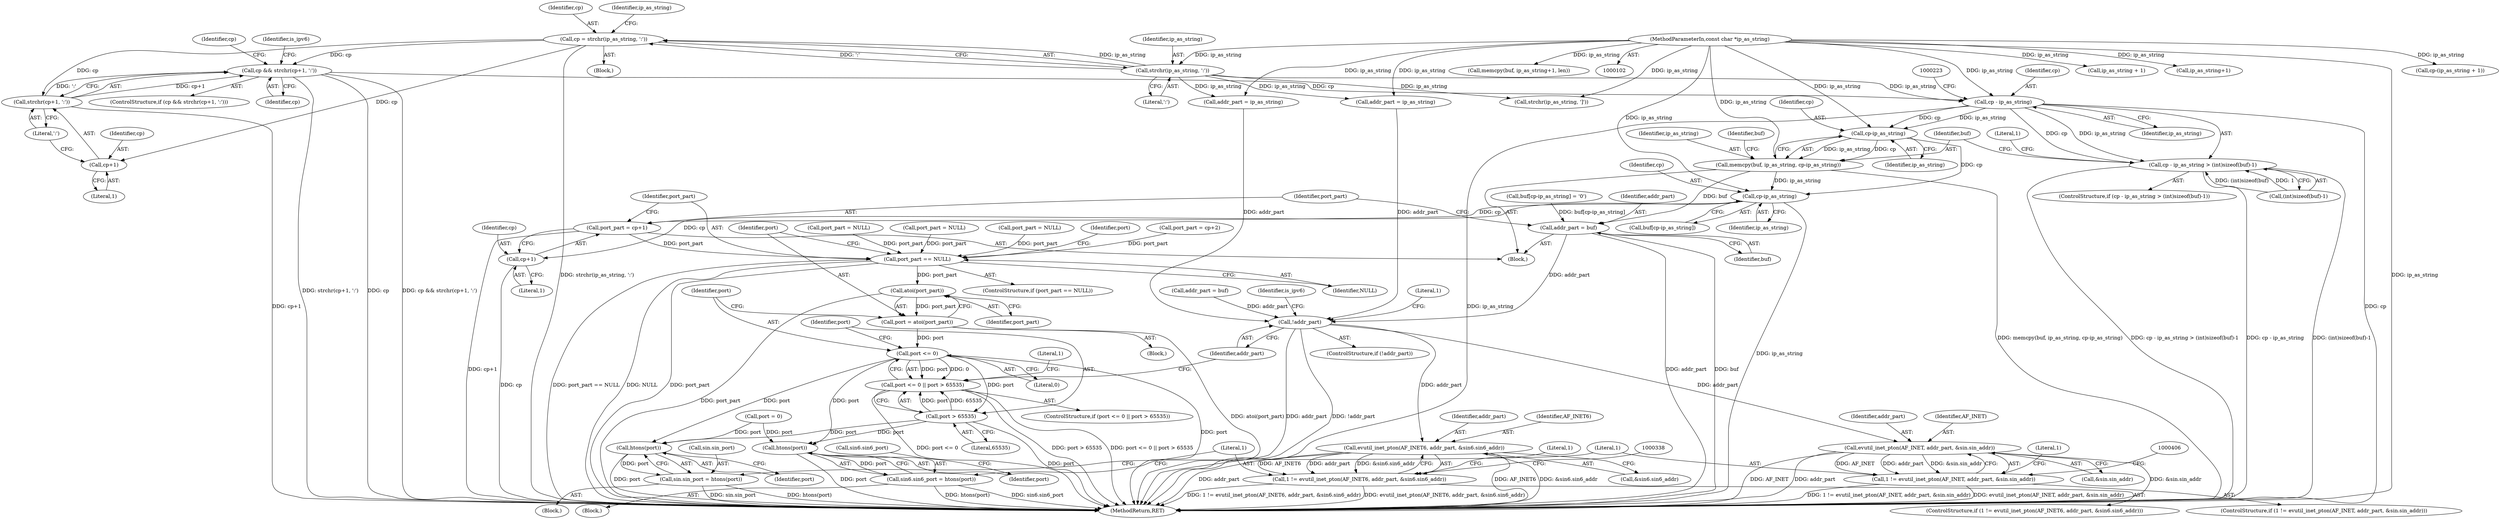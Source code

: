digraph "0_libevent_329acc18a0768c21ba22522f01a5c7f46cacc4d5@API" {
"1000113" [label="(Call,cp = strchr(ip_as_string, ':'))"];
"1000115" [label="(Call,strchr(ip_as_string, ':'))"];
"1000103" [label="(MethodParameterIn,const char *ip_as_string)"];
"1000192" [label="(Call,cp && strchr(cp+1, ':'))"];
"1000218" [label="(Call,cp - ip_as_string)"];
"1000217" [label="(Call,cp - ip_as_string > (int)sizeof(buf)-1)"];
"1000234" [label="(Call,cp-ip_as_string)"];
"1000231" [label="(Call,memcpy(buf, ip_as_string, cp-ip_as_string))"];
"1000240" [label="(Call,cp-ip_as_string)"];
"1000247" [label="(Call,port_part = cp+1)"];
"1000264" [label="(Call,port_part == NULL)"];
"1000275" [label="(Call,atoi(port_part))"];
"1000273" [label="(Call,port = atoi(port_part))"];
"1000279" [label="(Call,port <= 0)"];
"1000278" [label="(Call,port <= 0 || port > 65535)"];
"1000282" [label="(Call,port > 65535)"];
"1000320" [label="(Call,htons(port))"];
"1000316" [label="(Call,sin6.sin6_port = htons(port))"];
"1000388" [label="(Call,htons(port))"];
"1000384" [label="(Call,sin.sin_port = htons(port))"];
"1000249" [label="(Call,cp+1)"];
"1000244" [label="(Call,addr_part = buf)"];
"1000290" [label="(Call,!addr_part)"];
"1000325" [label="(Call,evutil_inet_pton(AF_INET6, addr_part, &sin6.sin6_addr))"];
"1000323" [label="(Call,1 != evutil_inet_pton(AF_INET6, addr_part, &sin6.sin6_addr))"];
"1000393" [label="(Call,evutil_inet_pton(AF_INET, addr_part, &sin.sin_addr))"];
"1000391" [label="(Call,1 != evutil_inet_pton(AF_INET, addr_part, &sin.sin_addr))"];
"1000194" [label="(Call,strchr(cp+1, ':'))"];
"1000195" [label="(Call,cp+1)"];
"1000142" [label="(Call,ip_as_string + 1)"];
"1000195" [label="(Call,cp+1)"];
"1000217" [label="(Call,cp - ip_as_string > (int)sizeof(buf)-1)"];
"1000316" [label="(Call,sin6.sin6_port = htons(port))"];
"1000169" [label="(Call,addr_part = buf)"];
"1000294" [label="(Literal,1)"];
"1000320" [label="(Call,htons(port))"];
"1000328" [label="(Call,&sin6.sin6_addr)"];
"1000395" [label="(Identifier,addr_part)"];
"1000218" [label="(Call,cp - ip_as_string)"];
"1000317" [label="(Call,sin6.sin6_port)"];
"1000284" [label="(Literal,65535)"];
"1000240" [label="(Call,cp-ip_as_string)"];
"1000219" [label="(Identifier,cp)"];
"1000334" [label="(Literal,1)"];
"1000276" [label="(Identifier,port_part)"];
"1000281" [label="(Literal,0)"];
"1000272" [label="(Block,)"];
"1000248" [label="(Identifier,port_part)"];
"1000290" [label="(Call,!addr_part)"];
"1000392" [label="(Literal,1)"];
"1000291" [label="(Identifier,addr_part)"];
"1000384" [label="(Call,sin.sin_port = htons(port))"];
"1000385" [label="(Call,sin.sin_port)"];
"1000114" [label="(Identifier,cp)"];
"1000273" [label="(Call,port = atoi(port_part))"];
"1000191" [label="(ControlStructure,if (cp && strchr(cp+1, ':')))"];
"1000103" [label="(MethodParameterIn,const char *ip_as_string)"];
"1000251" [label="(Literal,1)"];
"1000254" [label="(Call,addr_part = ip_as_string)"];
"1000193" [label="(Identifier,cp)"];
"1000321" [label="(Identifier,port)"];
"1000203" [label="(Call,addr_part = ip_as_string)"];
"1000390" [label="(ControlStructure,if (1 != evutil_inet_pton(AF_INET, addr_part, &sin.sin_addr)))"];
"1000236" [label="(Identifier,ip_as_string)"];
"1000296" [label="(Identifier,is_ipv6)"];
"1000211" [label="(Identifier,cp)"];
"1000113" [label="(Call,cp = strchr(ip_as_string, ':'))"];
"1000432" [label="(MethodReturn,RET)"];
"1000323" [label="(Call,1 != evutil_inet_pton(AF_INET6, addr_part, &sin6.sin6_addr))"];
"1000288" [label="(Literal,1)"];
"1000250" [label="(Identifier,cp)"];
"1000160" [label="(Call,ip_as_string+1)"];
"1000326" [label="(Identifier,AF_INET6)"];
"1000232" [label="(Identifier,buf)"];
"1000238" [label="(Call,buf[cp-ip_as_string])"];
"1000221" [label="(Call,(int)sizeof(buf)-1)"];
"1000121" [label="(Identifier,ip_as_string)"];
"1000393" [label="(Call,evutil_inet_pton(AF_INET, addr_part, &sin.sin_addr))"];
"1000194" [label="(Call,strchr(cp+1, ':'))"];
"1000129" [label="(Call,strchr(ip_as_string, ']'))"];
"1000197" [label="(Literal,1)"];
"1000268" [label="(Call,port = 0)"];
"1000274" [label="(Identifier,port)"];
"1000280" [label="(Identifier,port)"];
"1000234" [label="(Call,cp-ip_as_string)"];
"1000249" [label="(Call,cp+1)"];
"1000402" [label="(Literal,1)"];
"1000325" [label="(Call,evutil_inet_pton(AF_INET6, addr_part, &sin6.sin6_addr))"];
"1000327" [label="(Identifier,addr_part)"];
"1000322" [label="(ControlStructure,if (1 != evutil_inet_pton(AF_INET6, addr_part, &sin6.sin6_addr)))"];
"1000233" [label="(Identifier,ip_as_string)"];
"1000206" [label="(Call,port_part = NULL)"];
"1000237" [label="(Call,buf[cp-ip_as_string] = '\0')"];
"1000277" [label="(ControlStructure,if (port <= 0 || port > 65535))"];
"1000389" [label="(Identifier,port)"];
"1000192" [label="(Call,cp && strchr(cp+1, ':'))"];
"1000140" [label="(Call,cp-(ip_as_string + 1))"];
"1000241" [label="(Identifier,cp)"];
"1000257" [label="(Call,port_part = NULL)"];
"1000265" [label="(Identifier,port_part)"];
"1000235" [label="(Identifier,cp)"];
"1000244" [label="(Call,addr_part = buf)"];
"1000116" [label="(Identifier,ip_as_string)"];
"1000115" [label="(Call,strchr(ip_as_string, ':'))"];
"1000231" [label="(Call,memcpy(buf, ip_as_string, cp-ip_as_string))"];
"1000198" [label="(Literal,':')"];
"1000230" [label="(Literal,1)"];
"1000158" [label="(Call,memcpy(buf, ip_as_string+1, len))"];
"1000297" [label="(Block,)"];
"1000391" [label="(Call,1 != evutil_inet_pton(AF_INET, addr_part, &sin.sin_addr))"];
"1000279" [label="(Call,port <= 0)"];
"1000282" [label="(Call,port > 65535)"];
"1000201" [label="(Identifier,is_ipv6)"];
"1000220" [label="(Identifier,ip_as_string)"];
"1000269" [label="(Identifier,port)"];
"1000246" [label="(Identifier,buf)"];
"1000245" [label="(Identifier,addr_part)"];
"1000117" [label="(Literal,':')"];
"1000275" [label="(Call,atoi(port_part))"];
"1000278" [label="(Call,port <= 0 || port > 65535)"];
"1000365" [label="(Block,)"];
"1000196" [label="(Identifier,cp)"];
"1000216" [label="(ControlStructure,if (cp - ip_as_string > (int)sizeof(buf)-1))"];
"1000394" [label="(Identifier,AF_INET)"];
"1000239" [label="(Identifier,buf)"];
"1000178" [label="(Call,port_part = cp+2)"];
"1000324" [label="(Literal,1)"];
"1000388" [label="(Call,htons(port))"];
"1000242" [label="(Identifier,ip_as_string)"];
"1000289" [label="(ControlStructure,if (!addr_part))"];
"1000264" [label="(Call,port_part == NULL)"];
"1000396" [label="(Call,&sin.sin_addr)"];
"1000212" [label="(Block,)"];
"1000106" [label="(Block,)"];
"1000247" [label="(Call,port_part = cp+1)"];
"1000266" [label="(Identifier,NULL)"];
"1000283" [label="(Identifier,port)"];
"1000263" [label="(ControlStructure,if (port_part == NULL))"];
"1000184" [label="(Call,port_part = NULL)"];
"1000113" -> "1000106"  [label="AST: "];
"1000113" -> "1000115"  [label="CFG: "];
"1000114" -> "1000113"  [label="AST: "];
"1000115" -> "1000113"  [label="AST: "];
"1000121" -> "1000113"  [label="CFG: "];
"1000113" -> "1000432"  [label="DDG: strchr(ip_as_string, ':')"];
"1000115" -> "1000113"  [label="DDG: ip_as_string"];
"1000115" -> "1000113"  [label="DDG: ':'"];
"1000113" -> "1000192"  [label="DDG: cp"];
"1000113" -> "1000194"  [label="DDG: cp"];
"1000113" -> "1000195"  [label="DDG: cp"];
"1000115" -> "1000117"  [label="CFG: "];
"1000116" -> "1000115"  [label="AST: "];
"1000117" -> "1000115"  [label="AST: "];
"1000103" -> "1000115"  [label="DDG: ip_as_string"];
"1000115" -> "1000129"  [label="DDG: ip_as_string"];
"1000115" -> "1000203"  [label="DDG: ip_as_string"];
"1000115" -> "1000218"  [label="DDG: ip_as_string"];
"1000115" -> "1000254"  [label="DDG: ip_as_string"];
"1000103" -> "1000102"  [label="AST: "];
"1000103" -> "1000432"  [label="DDG: ip_as_string"];
"1000103" -> "1000129"  [label="DDG: ip_as_string"];
"1000103" -> "1000140"  [label="DDG: ip_as_string"];
"1000103" -> "1000142"  [label="DDG: ip_as_string"];
"1000103" -> "1000158"  [label="DDG: ip_as_string"];
"1000103" -> "1000160"  [label="DDG: ip_as_string"];
"1000103" -> "1000203"  [label="DDG: ip_as_string"];
"1000103" -> "1000218"  [label="DDG: ip_as_string"];
"1000103" -> "1000231"  [label="DDG: ip_as_string"];
"1000103" -> "1000234"  [label="DDG: ip_as_string"];
"1000103" -> "1000240"  [label="DDG: ip_as_string"];
"1000103" -> "1000254"  [label="DDG: ip_as_string"];
"1000192" -> "1000191"  [label="AST: "];
"1000192" -> "1000193"  [label="CFG: "];
"1000192" -> "1000194"  [label="CFG: "];
"1000193" -> "1000192"  [label="AST: "];
"1000194" -> "1000192"  [label="AST: "];
"1000201" -> "1000192"  [label="CFG: "];
"1000211" -> "1000192"  [label="CFG: "];
"1000192" -> "1000432"  [label="DDG: strchr(cp+1, ':')"];
"1000192" -> "1000432"  [label="DDG: cp"];
"1000192" -> "1000432"  [label="DDG: cp && strchr(cp+1, ':')"];
"1000194" -> "1000192"  [label="DDG: cp+1"];
"1000194" -> "1000192"  [label="DDG: ':'"];
"1000192" -> "1000218"  [label="DDG: cp"];
"1000218" -> "1000217"  [label="AST: "];
"1000218" -> "1000220"  [label="CFG: "];
"1000219" -> "1000218"  [label="AST: "];
"1000220" -> "1000218"  [label="AST: "];
"1000223" -> "1000218"  [label="CFG: "];
"1000218" -> "1000432"  [label="DDG: cp"];
"1000218" -> "1000432"  [label="DDG: ip_as_string"];
"1000218" -> "1000217"  [label="DDG: cp"];
"1000218" -> "1000217"  [label="DDG: ip_as_string"];
"1000218" -> "1000234"  [label="DDG: cp"];
"1000218" -> "1000234"  [label="DDG: ip_as_string"];
"1000217" -> "1000216"  [label="AST: "];
"1000217" -> "1000221"  [label="CFG: "];
"1000221" -> "1000217"  [label="AST: "];
"1000230" -> "1000217"  [label="CFG: "];
"1000232" -> "1000217"  [label="CFG: "];
"1000217" -> "1000432"  [label="DDG: (int)sizeof(buf)-1"];
"1000217" -> "1000432"  [label="DDG: cp - ip_as_string > (int)sizeof(buf)-1"];
"1000217" -> "1000432"  [label="DDG: cp - ip_as_string"];
"1000221" -> "1000217"  [label="DDG: (int)sizeof(buf)"];
"1000221" -> "1000217"  [label="DDG: 1"];
"1000234" -> "1000231"  [label="AST: "];
"1000234" -> "1000236"  [label="CFG: "];
"1000235" -> "1000234"  [label="AST: "];
"1000236" -> "1000234"  [label="AST: "];
"1000231" -> "1000234"  [label="CFG: "];
"1000234" -> "1000231"  [label="DDG: ip_as_string"];
"1000234" -> "1000231"  [label="DDG: cp"];
"1000234" -> "1000240"  [label="DDG: cp"];
"1000231" -> "1000212"  [label="AST: "];
"1000232" -> "1000231"  [label="AST: "];
"1000233" -> "1000231"  [label="AST: "];
"1000239" -> "1000231"  [label="CFG: "];
"1000231" -> "1000432"  [label="DDG: memcpy(buf, ip_as_string, cp-ip_as_string)"];
"1000231" -> "1000240"  [label="DDG: ip_as_string"];
"1000231" -> "1000244"  [label="DDG: buf"];
"1000240" -> "1000238"  [label="AST: "];
"1000240" -> "1000242"  [label="CFG: "];
"1000241" -> "1000240"  [label="AST: "];
"1000242" -> "1000240"  [label="AST: "];
"1000238" -> "1000240"  [label="CFG: "];
"1000240" -> "1000432"  [label="DDG: ip_as_string"];
"1000240" -> "1000247"  [label="DDG: cp"];
"1000240" -> "1000249"  [label="DDG: cp"];
"1000247" -> "1000212"  [label="AST: "];
"1000247" -> "1000249"  [label="CFG: "];
"1000248" -> "1000247"  [label="AST: "];
"1000249" -> "1000247"  [label="AST: "];
"1000265" -> "1000247"  [label="CFG: "];
"1000247" -> "1000432"  [label="DDG: cp+1"];
"1000247" -> "1000264"  [label="DDG: port_part"];
"1000264" -> "1000263"  [label="AST: "];
"1000264" -> "1000266"  [label="CFG: "];
"1000265" -> "1000264"  [label="AST: "];
"1000266" -> "1000264"  [label="AST: "];
"1000269" -> "1000264"  [label="CFG: "];
"1000274" -> "1000264"  [label="CFG: "];
"1000264" -> "1000432"  [label="DDG: port_part"];
"1000264" -> "1000432"  [label="DDG: port_part == NULL"];
"1000264" -> "1000432"  [label="DDG: NULL"];
"1000184" -> "1000264"  [label="DDG: port_part"];
"1000178" -> "1000264"  [label="DDG: port_part"];
"1000257" -> "1000264"  [label="DDG: port_part"];
"1000206" -> "1000264"  [label="DDG: port_part"];
"1000264" -> "1000275"  [label="DDG: port_part"];
"1000275" -> "1000273"  [label="AST: "];
"1000275" -> "1000276"  [label="CFG: "];
"1000276" -> "1000275"  [label="AST: "];
"1000273" -> "1000275"  [label="CFG: "];
"1000275" -> "1000432"  [label="DDG: port_part"];
"1000275" -> "1000273"  [label="DDG: port_part"];
"1000273" -> "1000272"  [label="AST: "];
"1000274" -> "1000273"  [label="AST: "];
"1000280" -> "1000273"  [label="CFG: "];
"1000273" -> "1000432"  [label="DDG: atoi(port_part)"];
"1000273" -> "1000279"  [label="DDG: port"];
"1000279" -> "1000278"  [label="AST: "];
"1000279" -> "1000281"  [label="CFG: "];
"1000280" -> "1000279"  [label="AST: "];
"1000281" -> "1000279"  [label="AST: "];
"1000283" -> "1000279"  [label="CFG: "];
"1000278" -> "1000279"  [label="CFG: "];
"1000279" -> "1000432"  [label="DDG: port"];
"1000279" -> "1000278"  [label="DDG: port"];
"1000279" -> "1000278"  [label="DDG: 0"];
"1000279" -> "1000282"  [label="DDG: port"];
"1000279" -> "1000320"  [label="DDG: port"];
"1000279" -> "1000388"  [label="DDG: port"];
"1000278" -> "1000277"  [label="AST: "];
"1000278" -> "1000282"  [label="CFG: "];
"1000282" -> "1000278"  [label="AST: "];
"1000288" -> "1000278"  [label="CFG: "];
"1000291" -> "1000278"  [label="CFG: "];
"1000278" -> "1000432"  [label="DDG: port > 65535"];
"1000278" -> "1000432"  [label="DDG: port <= 0 || port > 65535"];
"1000278" -> "1000432"  [label="DDG: port <= 0"];
"1000282" -> "1000278"  [label="DDG: port"];
"1000282" -> "1000278"  [label="DDG: 65535"];
"1000282" -> "1000284"  [label="CFG: "];
"1000283" -> "1000282"  [label="AST: "];
"1000284" -> "1000282"  [label="AST: "];
"1000282" -> "1000432"  [label="DDG: port"];
"1000282" -> "1000320"  [label="DDG: port"];
"1000282" -> "1000388"  [label="DDG: port"];
"1000320" -> "1000316"  [label="AST: "];
"1000320" -> "1000321"  [label="CFG: "];
"1000321" -> "1000320"  [label="AST: "];
"1000316" -> "1000320"  [label="CFG: "];
"1000320" -> "1000432"  [label="DDG: port"];
"1000320" -> "1000316"  [label="DDG: port"];
"1000268" -> "1000320"  [label="DDG: port"];
"1000316" -> "1000297"  [label="AST: "];
"1000317" -> "1000316"  [label="AST: "];
"1000324" -> "1000316"  [label="CFG: "];
"1000316" -> "1000432"  [label="DDG: htons(port)"];
"1000316" -> "1000432"  [label="DDG: sin6.sin6_port"];
"1000388" -> "1000384"  [label="AST: "];
"1000388" -> "1000389"  [label="CFG: "];
"1000389" -> "1000388"  [label="AST: "];
"1000384" -> "1000388"  [label="CFG: "];
"1000388" -> "1000432"  [label="DDG: port"];
"1000388" -> "1000384"  [label="DDG: port"];
"1000268" -> "1000388"  [label="DDG: port"];
"1000384" -> "1000365"  [label="AST: "];
"1000385" -> "1000384"  [label="AST: "];
"1000392" -> "1000384"  [label="CFG: "];
"1000384" -> "1000432"  [label="DDG: htons(port)"];
"1000384" -> "1000432"  [label="DDG: sin.sin_port"];
"1000249" -> "1000251"  [label="CFG: "];
"1000250" -> "1000249"  [label="AST: "];
"1000251" -> "1000249"  [label="AST: "];
"1000249" -> "1000432"  [label="DDG: cp"];
"1000244" -> "1000212"  [label="AST: "];
"1000244" -> "1000246"  [label="CFG: "];
"1000245" -> "1000244"  [label="AST: "];
"1000246" -> "1000244"  [label="AST: "];
"1000248" -> "1000244"  [label="CFG: "];
"1000244" -> "1000432"  [label="DDG: addr_part"];
"1000244" -> "1000432"  [label="DDG: buf"];
"1000237" -> "1000244"  [label="DDG: buf[cp-ip_as_string]"];
"1000244" -> "1000290"  [label="DDG: addr_part"];
"1000290" -> "1000289"  [label="AST: "];
"1000290" -> "1000291"  [label="CFG: "];
"1000291" -> "1000290"  [label="AST: "];
"1000294" -> "1000290"  [label="CFG: "];
"1000296" -> "1000290"  [label="CFG: "];
"1000290" -> "1000432"  [label="DDG: addr_part"];
"1000290" -> "1000432"  [label="DDG: !addr_part"];
"1000254" -> "1000290"  [label="DDG: addr_part"];
"1000169" -> "1000290"  [label="DDG: addr_part"];
"1000203" -> "1000290"  [label="DDG: addr_part"];
"1000290" -> "1000325"  [label="DDG: addr_part"];
"1000290" -> "1000393"  [label="DDG: addr_part"];
"1000325" -> "1000323"  [label="AST: "];
"1000325" -> "1000328"  [label="CFG: "];
"1000326" -> "1000325"  [label="AST: "];
"1000327" -> "1000325"  [label="AST: "];
"1000328" -> "1000325"  [label="AST: "];
"1000323" -> "1000325"  [label="CFG: "];
"1000325" -> "1000432"  [label="DDG: AF_INET6"];
"1000325" -> "1000432"  [label="DDG: &sin6.sin6_addr"];
"1000325" -> "1000432"  [label="DDG: addr_part"];
"1000325" -> "1000323"  [label="DDG: AF_INET6"];
"1000325" -> "1000323"  [label="DDG: addr_part"];
"1000325" -> "1000323"  [label="DDG: &sin6.sin6_addr"];
"1000323" -> "1000322"  [label="AST: "];
"1000324" -> "1000323"  [label="AST: "];
"1000334" -> "1000323"  [label="CFG: "];
"1000338" -> "1000323"  [label="CFG: "];
"1000323" -> "1000432"  [label="DDG: evutil_inet_pton(AF_INET6, addr_part, &sin6.sin6_addr)"];
"1000323" -> "1000432"  [label="DDG: 1 != evutil_inet_pton(AF_INET6, addr_part, &sin6.sin6_addr)"];
"1000393" -> "1000391"  [label="AST: "];
"1000393" -> "1000396"  [label="CFG: "];
"1000394" -> "1000393"  [label="AST: "];
"1000395" -> "1000393"  [label="AST: "];
"1000396" -> "1000393"  [label="AST: "];
"1000391" -> "1000393"  [label="CFG: "];
"1000393" -> "1000432"  [label="DDG: &sin.sin_addr"];
"1000393" -> "1000432"  [label="DDG: AF_INET"];
"1000393" -> "1000432"  [label="DDG: addr_part"];
"1000393" -> "1000391"  [label="DDG: AF_INET"];
"1000393" -> "1000391"  [label="DDG: addr_part"];
"1000393" -> "1000391"  [label="DDG: &sin.sin_addr"];
"1000391" -> "1000390"  [label="AST: "];
"1000392" -> "1000391"  [label="AST: "];
"1000402" -> "1000391"  [label="CFG: "];
"1000406" -> "1000391"  [label="CFG: "];
"1000391" -> "1000432"  [label="DDG: evutil_inet_pton(AF_INET, addr_part, &sin.sin_addr)"];
"1000391" -> "1000432"  [label="DDG: 1 != evutil_inet_pton(AF_INET, addr_part, &sin.sin_addr)"];
"1000194" -> "1000198"  [label="CFG: "];
"1000195" -> "1000194"  [label="AST: "];
"1000198" -> "1000194"  [label="AST: "];
"1000194" -> "1000432"  [label="DDG: cp+1"];
"1000195" -> "1000197"  [label="CFG: "];
"1000196" -> "1000195"  [label="AST: "];
"1000197" -> "1000195"  [label="AST: "];
"1000198" -> "1000195"  [label="CFG: "];
}
